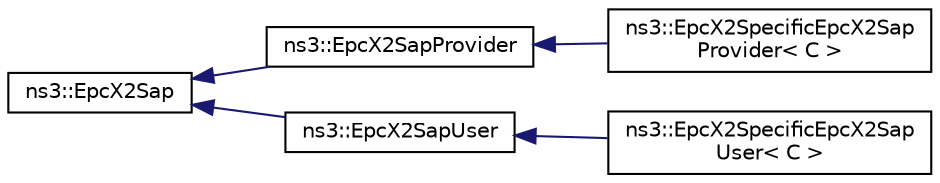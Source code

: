 digraph "Graphical Class Hierarchy"
{
 // LATEX_PDF_SIZE
  edge [fontname="Helvetica",fontsize="10",labelfontname="Helvetica",labelfontsize="10"];
  node [fontname="Helvetica",fontsize="10",shape=record];
  rankdir="LR";
  Node0 [label="ns3::EpcX2Sap",height=0.2,width=0.4,color="black", fillcolor="white", style="filled",URL="$classns3_1_1_epc_x2_sap.html",tooltip="The X2 SAP defines the service between the X2 entity and the RRC entity."];
  Node0 -> Node1 [dir="back",color="midnightblue",fontsize="10",style="solid",fontname="Helvetica"];
  Node1 [label="ns3::EpcX2SapProvider",height=0.2,width=0.4,color="black", fillcolor="white", style="filled",URL="$classns3_1_1_epc_x2_sap_provider.html",tooltip="These service primitives of this part of the X2 SAP are provided by the X2 entity and issued by RRC e..."];
  Node1 -> Node2 [dir="back",color="midnightblue",fontsize="10",style="solid",fontname="Helvetica"];
  Node2 [label="ns3::EpcX2SpecificEpcX2Sap\lProvider\< C \>",height=0.2,width=0.4,color="black", fillcolor="white", style="filled",URL="$classns3_1_1_epc_x2_specific_epc_x2_sap_provider.html",tooltip="EpcX2SpecificEpcX2SapProvider."];
  Node0 -> Node3 [dir="back",color="midnightblue",fontsize="10",style="solid",fontname="Helvetica"];
  Node3 [label="ns3::EpcX2SapUser",height=0.2,width=0.4,color="black", fillcolor="white", style="filled",URL="$classns3_1_1_epc_x2_sap_user.html",tooltip="These service primitives of this part of the X2 SAP are provided by the RRC entity and issued by the ..."];
  Node3 -> Node4 [dir="back",color="midnightblue",fontsize="10",style="solid",fontname="Helvetica"];
  Node4 [label="ns3::EpcX2SpecificEpcX2Sap\lUser\< C \>",height=0.2,width=0.4,color="black", fillcolor="white", style="filled",URL="$classns3_1_1_epc_x2_specific_epc_x2_sap_user.html",tooltip="EpcX2SpecificEpcX2SapUser."];
}
